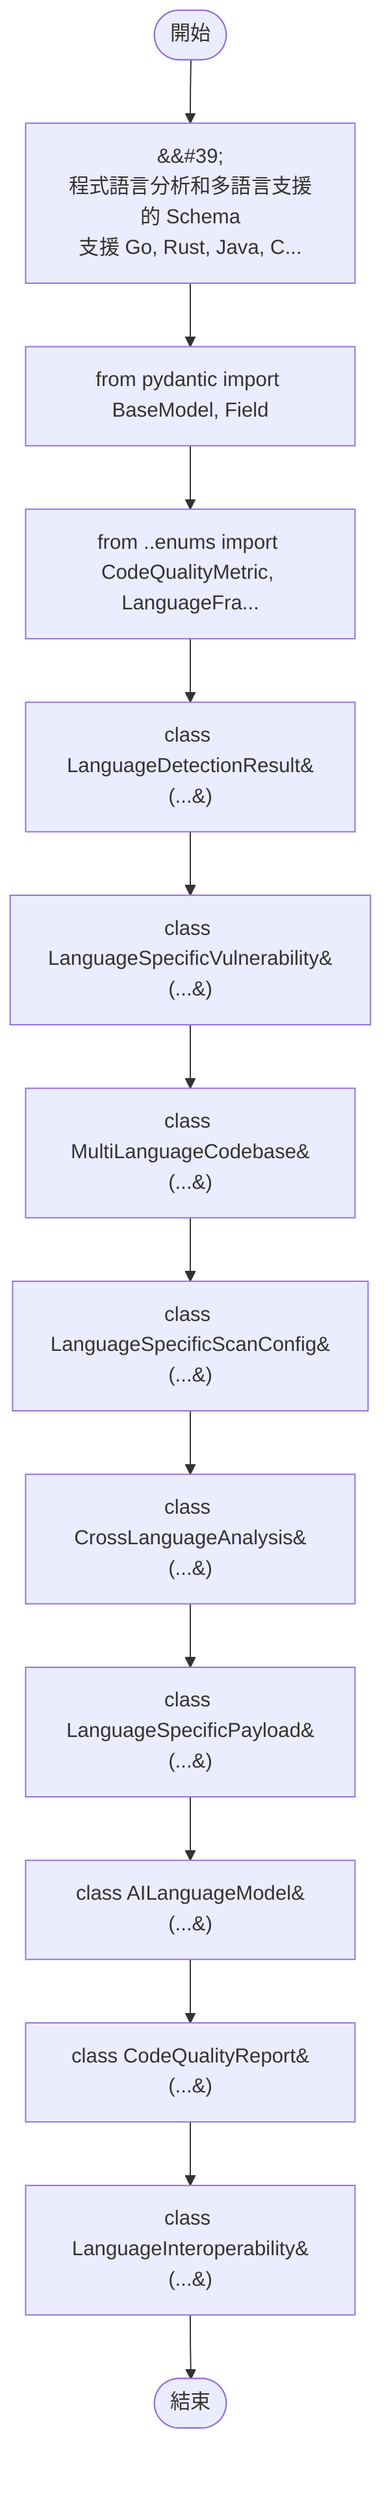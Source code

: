 flowchart TB
    n1([開始])
    n2([結束])
    n3[&amp;&#35;39;\n程式語言分析和多語言支援的 Schema\n支援 Go, Rust, Java, C...]
    n4[from pydantic import BaseModel, Field]
    n5[from ..enums import CodeQualityMetric, LanguageFra...]
    n6[class LanguageDetectionResult&#40;...&#41;]
    n7[class LanguageSpecificVulnerability&#40;...&#41;]
    n8[class MultiLanguageCodebase&#40;...&#41;]
    n9[class LanguageSpecificScanConfig&#40;...&#41;]
    n10[class CrossLanguageAnalysis&#40;...&#41;]
    n11[class LanguageSpecificPayload&#40;...&#41;]
    n12[class AILanguageModel&#40;...&#41;]
    n13[class CodeQualityReport&#40;...&#41;]
    n14[class LanguageInteroperability&#40;...&#41;]
    n1 --> n3
    n3 --> n4
    n4 --> n5
    n5 --> n6
    n6 --> n7
    n7 --> n8
    n8 --> n9
    n9 --> n10
    n10 --> n11
    n11 --> n12
    n12 --> n13
    n13 --> n14
    n14 --> n2